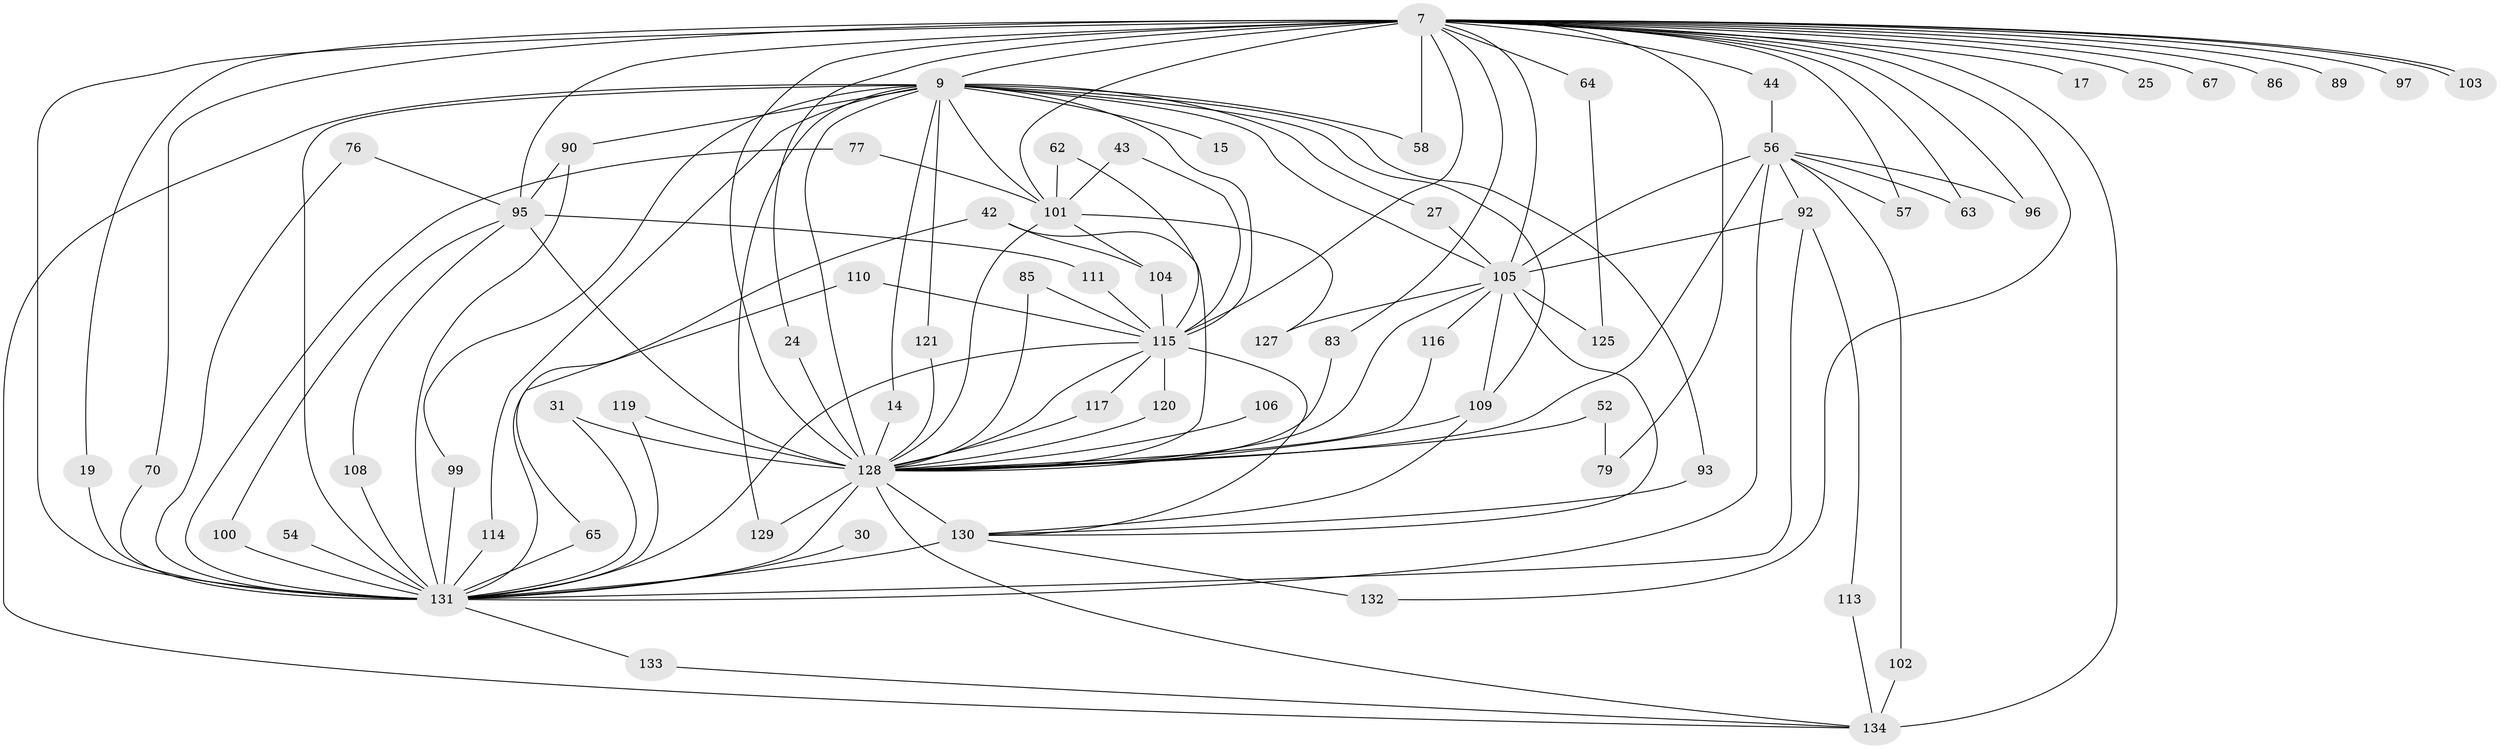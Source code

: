 // original degree distribution, {24: 0.007462686567164179, 17: 0.014925373134328358, 36: 0.007462686567164179, 22: 0.007462686567164179, 25: 0.007462686567164179, 21: 0.007462686567164179, 27: 0.007462686567164179, 13: 0.007462686567164179, 30: 0.007462686567164179, 7: 0.022388059701492536, 9: 0.022388059701492536, 2: 0.5671641791044776, 5: 0.04477611940298507, 3: 0.19402985074626866, 4: 0.05223880597014925, 6: 0.022388059701492536}
// Generated by graph-tools (version 1.1) at 2025/43/03/09/25 04:43:32]
// undirected, 67 vertices, 132 edges
graph export_dot {
graph [start="1"]
  node [color=gray90,style=filled];
  7 [super="+4+3"];
  9 [super="+5"];
  14;
  15;
  17;
  19;
  24;
  25;
  27;
  30;
  31;
  42;
  43;
  44;
  52;
  54;
  56 [super="+34+37+47"];
  57;
  58 [super="+48"];
  62;
  63;
  64;
  65;
  67;
  70;
  76 [super="+49"];
  77;
  79;
  83;
  85 [super="+84"];
  86;
  89;
  90 [super="+60"];
  92 [super="+26+51"];
  93;
  95 [super="+21+75+36"];
  96;
  97;
  99;
  100;
  101 [super="+87+81"];
  102;
  103;
  104 [super="+78"];
  105 [super="+98+45+88"];
  106;
  108;
  109 [super="+29+94"];
  110;
  111;
  113;
  114;
  115 [super="+66+107"];
  116;
  117;
  119 [super="+32+69"];
  120;
  121;
  125;
  127;
  128 [super="+41+68+71"];
  129;
  130 [super="+112+124+123"];
  131 [super="+18+6+28+73+126"];
  132;
  133;
  134 [super="+38+80"];
  7 -- 9 [weight=9];
  7 -- 67 [weight=2];
  7 -- 86 [weight=2];
  7 -- 97 [weight=2];
  7 -- 103;
  7 -- 103;
  7 -- 105 [weight=6];
  7 -- 131 [weight=10];
  7 -- 64 [weight=2];
  7 -- 132;
  7 -- 70;
  7 -- 17;
  7 -- 83;
  7 -- 25 [weight=2];
  7 -- 58 [weight=2];
  7 -- 79;
  7 -- 19;
  7 -- 24;
  7 -- 89;
  7 -- 96;
  7 -- 101 [weight=2];
  7 -- 44;
  7 -- 57;
  7 -- 63;
  7 -- 95 [weight=2];
  7 -- 134 [weight=3];
  7 -- 128 [weight=8];
  7 -- 115 [weight=4];
  9 -- 14;
  9 -- 90;
  9 -- 129;
  9 -- 15 [weight=2];
  9 -- 27;
  9 -- 93;
  9 -- 99;
  9 -- 114;
  9 -- 121;
  9 -- 58;
  9 -- 131 [weight=7];
  9 -- 134;
  9 -- 128 [weight=7];
  9 -- 105;
  9 -- 101 [weight=2];
  9 -- 109;
  9 -- 115 [weight=2];
  14 -- 128;
  19 -- 131;
  24 -- 128;
  27 -- 105;
  30 -- 131 [weight=2];
  31 -- 131;
  31 -- 128;
  42 -- 65;
  42 -- 104;
  42 -- 128 [weight=2];
  43 -- 101;
  43 -- 115;
  44 -- 56;
  52 -- 79;
  52 -- 128 [weight=2];
  54 -- 131 [weight=2];
  56 -- 92;
  56 -- 96;
  56 -- 102;
  56 -- 57;
  56 -- 63;
  56 -- 131 [weight=2];
  56 -- 128 [weight=3];
  56 -- 105;
  62 -- 101;
  62 -- 115;
  64 -- 125;
  65 -- 131;
  70 -- 131;
  76 -- 131 [weight=2];
  76 -- 95;
  77 -- 131;
  77 -- 101;
  83 -- 128;
  85 -- 128 [weight=2];
  85 -- 115;
  90 -- 131;
  90 -- 95;
  92 -- 113;
  92 -- 131 [weight=3];
  92 -- 105;
  93 -- 130;
  95 -- 108;
  95 -- 100;
  95 -- 111;
  95 -- 128 [weight=2];
  99 -- 131;
  100 -- 131;
  101 -- 128 [weight=4];
  101 -- 104;
  101 -- 127;
  102 -- 134;
  104 -- 115;
  105 -- 130;
  105 -- 116;
  105 -- 127;
  105 -- 128;
  105 -- 125;
  105 -- 109;
  106 -- 128;
  108 -- 131;
  109 -- 130;
  109 -- 128;
  110 -- 131;
  110 -- 115;
  111 -- 115;
  113 -- 134;
  114 -- 131;
  115 -- 128;
  115 -- 131;
  115 -- 117;
  115 -- 120;
  115 -- 130;
  116 -- 128;
  117 -- 128;
  119 -- 131 [weight=3];
  119 -- 128;
  120 -- 128;
  121 -- 128;
  128 -- 131 [weight=9];
  128 -- 129;
  128 -- 130 [weight=6];
  128 -- 134;
  130 -- 131 [weight=2];
  130 -- 132;
  131 -- 133;
  133 -- 134;
}
